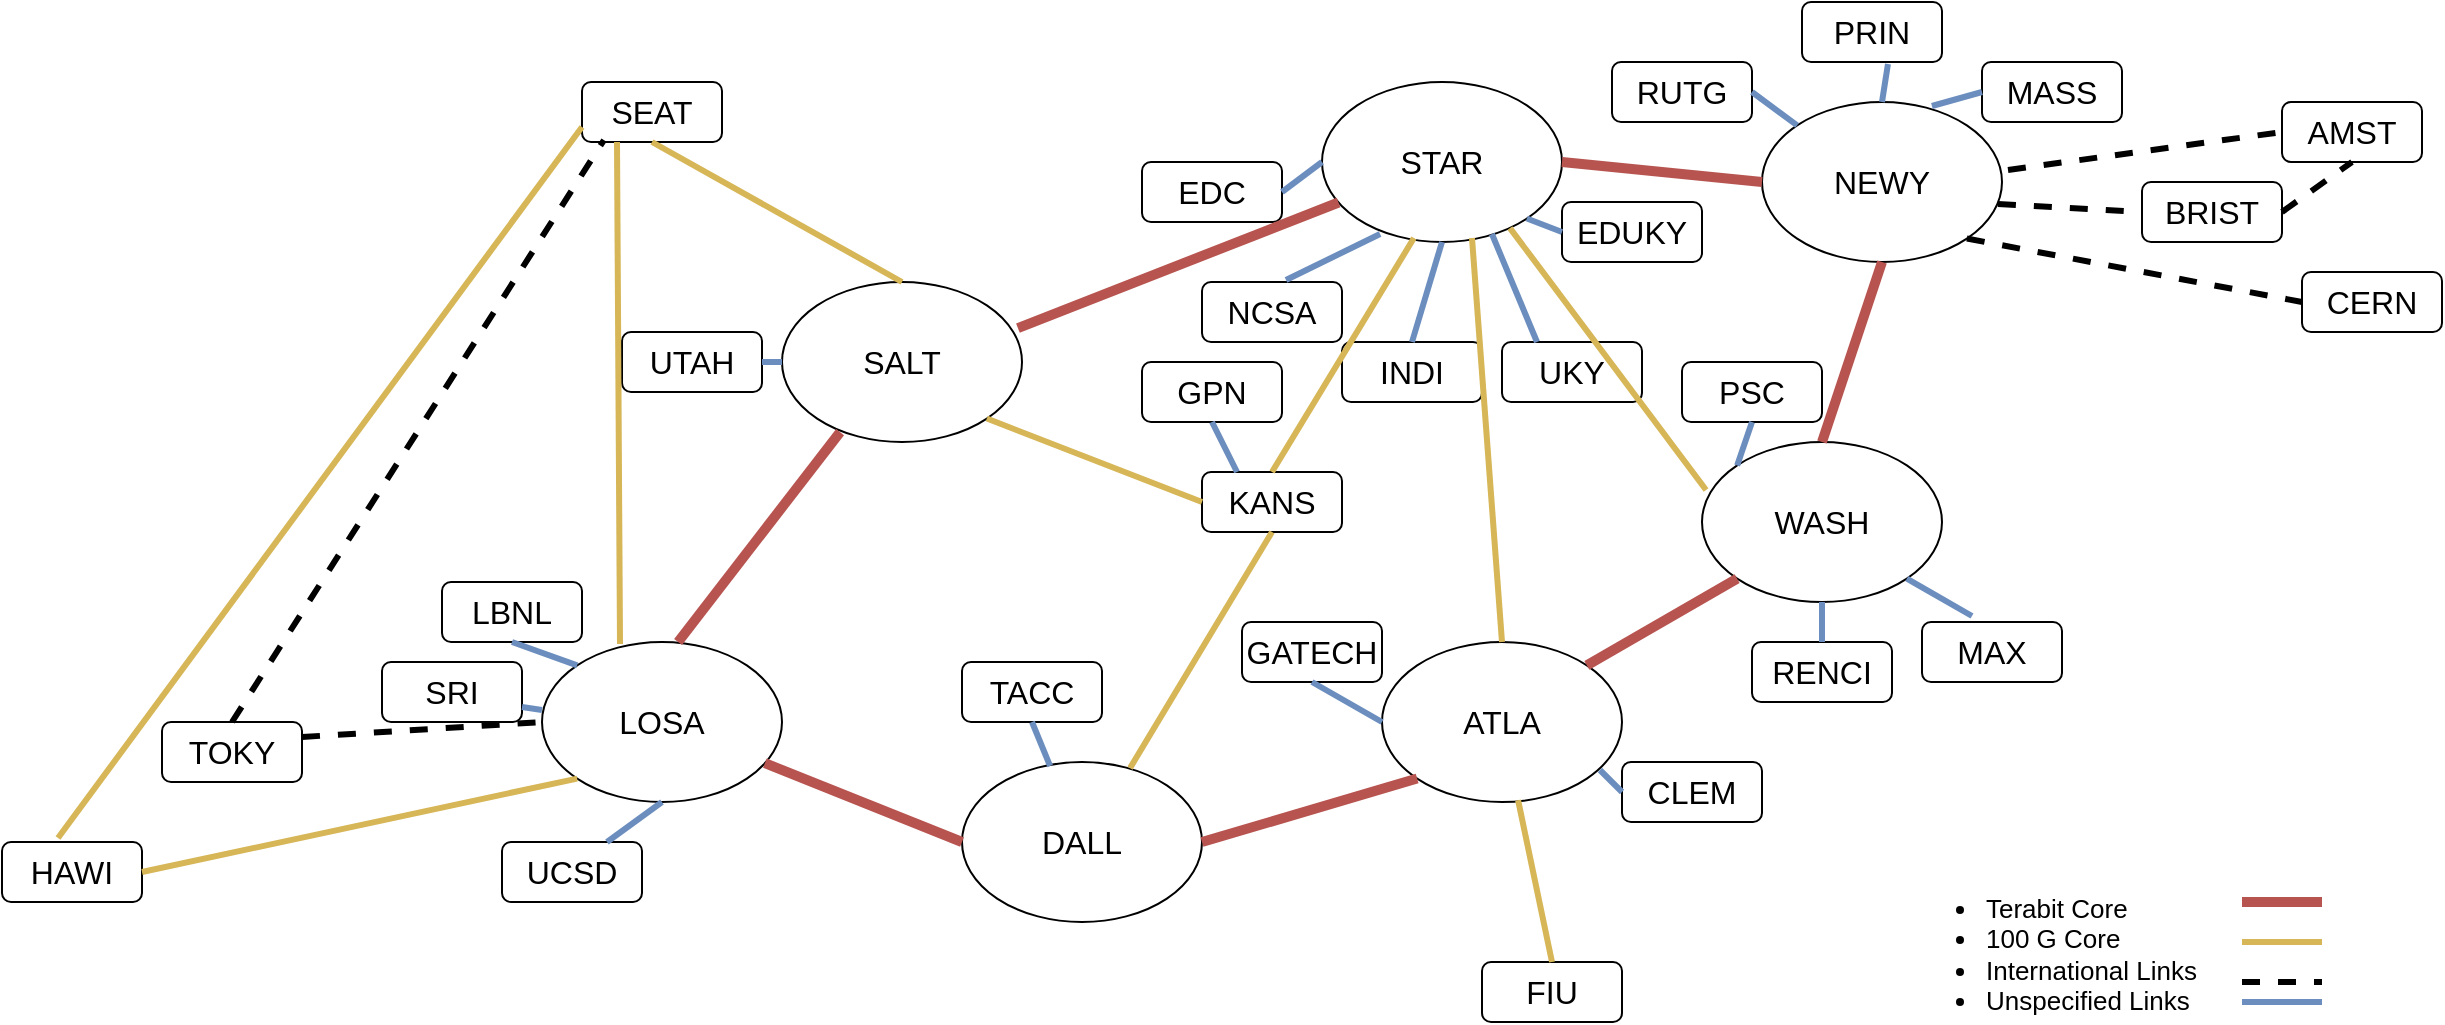 <mxfile version="22.0.6" type="device">
  <diagram name="Page-1" id="42789a77-a242-8287-6e28-9cd8cfd52e62">
    <mxGraphModel dx="2074" dy="1110" grid="1" gridSize="10" guides="1" tooltips="1" connect="1" arrows="1" fold="1" page="1" pageScale="1" pageWidth="1100" pageHeight="850" background="none" math="0" shadow="0">
      <root>
        <mxCell id="0" />
        <mxCell id="1" parent="0" />
        <mxCell id="oA0V6Ype_RuarI1uSLix-1" value="&lt;font style=&quot;font-size: 16px;&quot;&gt;SALT&lt;/font&gt;" style="ellipse;whiteSpace=wrap;html=1;" parent="1" vertex="1">
          <mxGeometry x="430" y="190" width="120" height="80" as="geometry" />
        </mxCell>
        <mxCell id="oA0V6Ype_RuarI1uSLix-2" value="&lt;font style=&quot;font-size: 16px;&quot;&gt;LOSA&lt;/font&gt;" style="ellipse;whiteSpace=wrap;html=1;" parent="1" vertex="1">
          <mxGeometry x="310" y="370" width="120" height="80" as="geometry" />
        </mxCell>
        <mxCell id="oA0V6Ype_RuarI1uSLix-3" value="&lt;font style=&quot;font-size: 16px;&quot;&gt;DALL&lt;/font&gt;" style="ellipse;whiteSpace=wrap;html=1;" parent="1" vertex="1">
          <mxGeometry x="520" y="430" width="120" height="80" as="geometry" />
        </mxCell>
        <mxCell id="oA0V6Ype_RuarI1uSLix-4" value="&lt;font style=&quot;font-size: 16px;&quot;&gt;ATLA&lt;/font&gt;" style="ellipse;whiteSpace=wrap;html=1;" parent="1" vertex="1">
          <mxGeometry x="730" y="370" width="120" height="80" as="geometry" />
        </mxCell>
        <mxCell id="oA0V6Ype_RuarI1uSLix-5" value="&lt;font style=&quot;font-size: 16px;&quot;&gt;STAR&lt;/font&gt;" style="ellipse;whiteSpace=wrap;html=1;" parent="1" vertex="1">
          <mxGeometry x="700" y="90" width="120" height="80" as="geometry" />
        </mxCell>
        <mxCell id="oA0V6Ype_RuarI1uSLix-6" value="&lt;font style=&quot;font-size: 16px;&quot;&gt;WASH&lt;/font&gt;" style="ellipse;whiteSpace=wrap;html=1;" parent="1" vertex="1">
          <mxGeometry x="890" y="270" width="120" height="80" as="geometry" />
        </mxCell>
        <mxCell id="oA0V6Ype_RuarI1uSLix-7" value="&lt;font style=&quot;font-size: 16px;&quot;&gt;NEWY&lt;/font&gt;" style="ellipse;whiteSpace=wrap;html=1;" parent="1" vertex="1">
          <mxGeometry x="920" y="100" width="120" height="80" as="geometry" />
        </mxCell>
        <mxCell id="oA0V6Ype_RuarI1uSLix-8" value="SRI" style="rounded=1;whiteSpace=wrap;html=1;fontSize=16;" parent="1" vertex="1">
          <mxGeometry x="230" y="380" width="70" height="30" as="geometry" />
        </mxCell>
        <mxCell id="oA0V6Ype_RuarI1uSLix-9" value="LBNL" style="rounded=1;whiteSpace=wrap;html=1;fontSize=16;" parent="1" vertex="1">
          <mxGeometry x="260" y="340" width="70" height="30" as="geometry" />
        </mxCell>
        <mxCell id="oA0V6Ype_RuarI1uSLix-10" value="FIU" style="rounded=1;whiteSpace=wrap;html=1;fontSize=16;" parent="1" vertex="1">
          <mxGeometry x="780" y="530" width="70" height="30" as="geometry" />
        </mxCell>
        <mxCell id="oA0V6Ype_RuarI1uSLix-11" value="GATECH" style="rounded=1;whiteSpace=wrap;html=1;fontSize=16;" parent="1" vertex="1">
          <mxGeometry x="660" y="360" width="70" height="30" as="geometry" />
        </mxCell>
        <mxCell id="oA0V6Ype_RuarI1uSLix-12" value="KANS" style="rounded=1;whiteSpace=wrap;html=1;fontSize=16;" parent="1" vertex="1">
          <mxGeometry x="640" y="285" width="70" height="30" as="geometry" />
        </mxCell>
        <mxCell id="oA0V6Ype_RuarI1uSLix-13" value="TACC" style="rounded=1;whiteSpace=wrap;html=1;fontSize=16;" parent="1" vertex="1">
          <mxGeometry x="520" y="380" width="70" height="30" as="geometry" />
        </mxCell>
        <mxCell id="oA0V6Ype_RuarI1uSLix-14" value="UCSD" style="rounded=1;whiteSpace=wrap;html=1;fontSize=16;" parent="1" vertex="1">
          <mxGeometry x="290" y="470" width="70" height="30" as="geometry" />
        </mxCell>
        <mxCell id="oA0V6Ype_RuarI1uSLix-15" value="UTAH" style="rounded=1;whiteSpace=wrap;html=1;fontSize=16;" parent="1" vertex="1">
          <mxGeometry x="350" y="215" width="70" height="30" as="geometry" />
        </mxCell>
        <mxCell id="oA0V6Ype_RuarI1uSLix-16" value="SEAT" style="rounded=1;whiteSpace=wrap;html=1;fontSize=16;" parent="1" vertex="1">
          <mxGeometry x="330" y="90" width="70" height="30" as="geometry" />
        </mxCell>
        <mxCell id="oA0V6Ype_RuarI1uSLix-17" value="PRIN" style="rounded=1;whiteSpace=wrap;html=1;fontSize=16;" parent="1" vertex="1">
          <mxGeometry x="940" y="50" width="70" height="30" as="geometry" />
        </mxCell>
        <mxCell id="oA0V6Ype_RuarI1uSLix-18" value="GPN" style="rounded=1;whiteSpace=wrap;html=1;fontSize=16;" parent="1" vertex="1">
          <mxGeometry x="610" y="230" width="70" height="30" as="geometry" />
        </mxCell>
        <mxCell id="oA0V6Ype_RuarI1uSLix-19" value="RENCI" style="rounded=1;whiteSpace=wrap;html=1;fontSize=16;" parent="1" vertex="1">
          <mxGeometry x="915" y="370" width="70" height="30" as="geometry" />
        </mxCell>
        <mxCell id="oA0V6Ype_RuarI1uSLix-20" value="MAX" style="rounded=1;whiteSpace=wrap;html=1;fontSize=16;" parent="1" vertex="1">
          <mxGeometry x="1000" y="360" width="70" height="30" as="geometry" />
        </mxCell>
        <mxCell id="oA0V6Ype_RuarI1uSLix-21" value="CLEM" style="rounded=1;whiteSpace=wrap;html=1;fontSize=16;" parent="1" vertex="1">
          <mxGeometry x="850" y="430" width="70" height="30" as="geometry" />
        </mxCell>
        <mxCell id="oA0V6Ype_RuarI1uSLix-22" value="RUTG" style="rounded=1;whiteSpace=wrap;html=1;fontSize=16;" parent="1" vertex="1">
          <mxGeometry x="845" y="80" width="70" height="30" as="geometry" />
        </mxCell>
        <mxCell id="oA0V6Ype_RuarI1uSLix-23" value="PSC" style="rounded=1;whiteSpace=wrap;html=1;fontSize=16;" parent="1" vertex="1">
          <mxGeometry x="880" y="230" width="70" height="30" as="geometry" />
        </mxCell>
        <mxCell id="oA0V6Ype_RuarI1uSLix-24" value="EDUKY" style="rounded=1;whiteSpace=wrap;html=1;fontSize=16;" parent="1" vertex="1">
          <mxGeometry x="820" y="150" width="70" height="30" as="geometry" />
        </mxCell>
        <mxCell id="oA0V6Ype_RuarI1uSLix-25" value="UKY" style="rounded=1;whiteSpace=wrap;html=1;fontSize=16;" parent="1" vertex="1">
          <mxGeometry x="790" y="220" width="70" height="30" as="geometry" />
        </mxCell>
        <mxCell id="oA0V6Ype_RuarI1uSLix-26" value="INDI" style="rounded=1;whiteSpace=wrap;html=1;fontSize=16;" parent="1" vertex="1">
          <mxGeometry x="710" y="220" width="70" height="30" as="geometry" />
        </mxCell>
        <mxCell id="oA0V6Ype_RuarI1uSLix-27" value="NCSA" style="rounded=1;whiteSpace=wrap;html=1;fontSize=16;" parent="1" vertex="1">
          <mxGeometry x="640" y="190" width="70" height="30" as="geometry" />
        </mxCell>
        <mxCell id="oA0V6Ype_RuarI1uSLix-28" value="EDC" style="rounded=1;whiteSpace=wrap;html=1;fontSize=16;" parent="1" vertex="1">
          <mxGeometry x="610" y="130" width="70" height="30" as="geometry" />
        </mxCell>
        <mxCell id="oA0V6Ype_RuarI1uSLix-32" value="MASS" style="rounded=1;whiteSpace=wrap;html=1;fontSize=16;" parent="1" vertex="1">
          <mxGeometry x="1030" y="80" width="70" height="30" as="geometry" />
        </mxCell>
        <mxCell id="oA0V6Ype_RuarI1uSLix-34" value="" style="endArrow=none;html=1;rounded=0;fontSize=16;strokeWidth=5;fillColor=#f8cecc;strokeColor=#b85450;entryX=0.242;entryY=0.938;entryDx=0;entryDy=0;entryPerimeter=0;exitX=0.567;exitY=0;exitDx=0;exitDy=0;exitPerimeter=0;" parent="1" source="oA0V6Ype_RuarI1uSLix-2" target="oA0V6Ype_RuarI1uSLix-1" edge="1">
          <mxGeometry width="50" height="50" relative="1" as="geometry">
            <mxPoint x="400" y="360" as="sourcePoint" />
            <mxPoint x="450" y="310" as="targetPoint" />
          </mxGeometry>
        </mxCell>
        <mxCell id="oA0V6Ype_RuarI1uSLix-35" value="" style="endArrow=none;html=1;rounded=0;fontSize=16;strokeWidth=5;fillColor=#f8cecc;strokeColor=#b85450;entryX=0;entryY=1;entryDx=0;entryDy=0;exitX=1;exitY=0;exitDx=0;exitDy=0;" parent="1" source="oA0V6Ype_RuarI1uSLix-4" target="oA0V6Ype_RuarI1uSLix-6" edge="1">
          <mxGeometry width="50" height="50" relative="1" as="geometry">
            <mxPoint x="388.04" y="380" as="sourcePoint" />
            <mxPoint x="469.04" y="275.04" as="targetPoint" />
          </mxGeometry>
        </mxCell>
        <mxCell id="oA0V6Ype_RuarI1uSLix-36" value="" style="endArrow=none;html=1;rounded=0;fontSize=16;strokeWidth=5;fillColor=#f8cecc;strokeColor=#b85450;entryX=0;entryY=1;entryDx=0;entryDy=0;exitX=1;exitY=0.5;exitDx=0;exitDy=0;" parent="1" source="oA0V6Ype_RuarI1uSLix-3" target="oA0V6Ype_RuarI1uSLix-4" edge="1">
          <mxGeometry width="50" height="50" relative="1" as="geometry">
            <mxPoint x="398.04" y="390" as="sourcePoint" />
            <mxPoint x="479.04" y="285.04" as="targetPoint" />
          </mxGeometry>
        </mxCell>
        <mxCell id="oA0V6Ype_RuarI1uSLix-37" value="" style="endArrow=none;html=1;rounded=0;fontSize=16;strokeWidth=5;fillColor=#f8cecc;strokeColor=#b85450;exitX=0.983;exitY=0.288;exitDx=0;exitDy=0;exitPerimeter=0;" parent="1" source="oA0V6Ype_RuarI1uSLix-1" target="oA0V6Ype_RuarI1uSLix-5" edge="1">
          <mxGeometry width="50" height="50" relative="1" as="geometry">
            <mxPoint x="408.04" y="400" as="sourcePoint" />
            <mxPoint x="489.04" y="295.04" as="targetPoint" />
          </mxGeometry>
        </mxCell>
        <mxCell id="oA0V6Ype_RuarI1uSLix-38" value="" style="endArrow=none;html=1;rounded=0;fontSize=16;strokeWidth=5;fillColor=#f8cecc;strokeColor=#b85450;entryX=0;entryY=0.5;entryDx=0;entryDy=0;" parent="1" source="oA0V6Ype_RuarI1uSLix-2" target="oA0V6Ype_RuarI1uSLix-3" edge="1">
          <mxGeometry width="50" height="50" relative="1" as="geometry">
            <mxPoint x="410.0" y="540" as="sourcePoint" />
            <mxPoint x="491.0" y="435.04" as="targetPoint" />
          </mxGeometry>
        </mxCell>
        <mxCell id="oA0V6Ype_RuarI1uSLix-39" value="" style="endArrow=none;html=1;rounded=0;fontSize=16;strokeWidth=5;fillColor=#f8cecc;strokeColor=#b85450;entryX=1;entryY=0.5;entryDx=0;entryDy=0;exitX=0;exitY=0.5;exitDx=0;exitDy=0;" parent="1" source="oA0V6Ype_RuarI1uSLix-7" target="oA0V6Ype_RuarI1uSLix-5" edge="1">
          <mxGeometry width="50" height="50" relative="1" as="geometry">
            <mxPoint x="842.426" y="391.716" as="sourcePoint" />
            <mxPoint x="917.574" y="348.284" as="targetPoint" />
          </mxGeometry>
        </mxCell>
        <mxCell id="oA0V6Ype_RuarI1uSLix-40" value="" style="endArrow=none;html=1;rounded=0;fontSize=16;strokeWidth=5;fillColor=#f8cecc;strokeColor=#b85450;entryX=0.5;entryY=1;entryDx=0;entryDy=0;exitX=0.5;exitY=0;exitDx=0;exitDy=0;" parent="1" source="oA0V6Ype_RuarI1uSLix-6" target="oA0V6Ype_RuarI1uSLix-7" edge="1">
          <mxGeometry width="50" height="50" relative="1" as="geometry">
            <mxPoint x="852.426" y="401.716" as="sourcePoint" />
            <mxPoint x="927.574" y="358.284" as="targetPoint" />
          </mxGeometry>
        </mxCell>
        <mxCell id="oA0V6Ype_RuarI1uSLix-41" value="" style="endArrow=none;html=1;rounded=0;strokeWidth=3;fontSize=16;fillColor=#dae8fc;strokeColor=#6c8ebf;entryX=0.367;entryY=0.025;entryDx=0;entryDy=0;entryPerimeter=0;exitX=0.5;exitY=1;exitDx=0;exitDy=0;" parent="1" source="oA0V6Ype_RuarI1uSLix-13" target="oA0V6Ype_RuarI1uSLix-3" edge="1">
          <mxGeometry width="50" height="50" relative="1" as="geometry">
            <mxPoint x="520" y="390" as="sourcePoint" />
            <mxPoint x="570" y="340" as="targetPoint" />
          </mxGeometry>
        </mxCell>
        <mxCell id="oA0V6Ype_RuarI1uSLix-42" value="" style="endArrow=none;html=1;rounded=0;strokeWidth=3;fontSize=16;fillColor=#fff2cc;strokeColor=#d6b656;entryX=0.5;entryY=0;entryDx=0;entryDy=0;exitX=0.567;exitY=0.988;exitDx=0;exitDy=0;exitPerimeter=0;" parent="1" source="oA0V6Ype_RuarI1uSLix-4" target="oA0V6Ype_RuarI1uSLix-10" edge="1">
          <mxGeometry width="50" height="50" relative="1" as="geometry">
            <mxPoint x="565" y="420" as="sourcePoint" />
            <mxPoint x="574.04" y="442" as="targetPoint" />
          </mxGeometry>
        </mxCell>
        <mxCell id="oA0V6Ype_RuarI1uSLix-43" value="" style="endArrow=none;html=1;rounded=0;strokeWidth=3;fontSize=16;fillColor=#dae8fc;strokeColor=#6c8ebf;entryX=0;entryY=0.5;entryDx=0;entryDy=0;exitX=0.5;exitY=1;exitDx=0;exitDy=0;" parent="1" source="oA0V6Ype_RuarI1uSLix-11" target="oA0V6Ype_RuarI1uSLix-4" edge="1">
          <mxGeometry width="50" height="50" relative="1" as="geometry">
            <mxPoint x="565" y="420" as="sourcePoint" />
            <mxPoint x="574.04" y="442" as="targetPoint" />
          </mxGeometry>
        </mxCell>
        <mxCell id="oA0V6Ype_RuarI1uSLix-44" value="" style="endArrow=none;html=1;rounded=0;strokeWidth=3;fontSize=16;fillColor=#dae8fc;strokeColor=#6c8ebf;entryX=0;entryY=0.5;entryDx=0;entryDy=0;exitX=1;exitY=0.5;exitDx=0;exitDy=0;" parent="1" source="oA0V6Ype_RuarI1uSLix-15" target="oA0V6Ype_RuarI1uSLix-1" edge="1">
          <mxGeometry width="50" height="50" relative="1" as="geometry">
            <mxPoint x="575" y="430" as="sourcePoint" />
            <mxPoint x="584.04" y="452" as="targetPoint" />
          </mxGeometry>
        </mxCell>
        <mxCell id="oA0V6Ype_RuarI1uSLix-45" value="" style="endArrow=none;html=1;rounded=0;strokeWidth=3;fontSize=16;fillColor=#dae8fc;strokeColor=#6c8ebf;entryX=0;entryY=0;entryDx=0;entryDy=0;exitX=0.5;exitY=1;exitDx=0;exitDy=0;" parent="1" source="oA0V6Ype_RuarI1uSLix-9" target="oA0V6Ype_RuarI1uSLix-2" edge="1">
          <mxGeometry width="50" height="50" relative="1" as="geometry">
            <mxPoint x="585" y="440" as="sourcePoint" />
            <mxPoint x="594.04" y="462" as="targetPoint" />
          </mxGeometry>
        </mxCell>
        <mxCell id="oA0V6Ype_RuarI1uSLix-46" value="" style="endArrow=none;html=1;rounded=0;strokeWidth=3;fontSize=16;fillColor=#dae8fc;strokeColor=#6c8ebf;entryX=1;entryY=0.75;entryDx=0;entryDy=0;exitX=0;exitY=0.425;exitDx=0;exitDy=0;exitPerimeter=0;" parent="1" source="oA0V6Ype_RuarI1uSLix-2" target="oA0V6Ype_RuarI1uSLix-8" edge="1">
          <mxGeometry width="50" height="50" relative="1" as="geometry">
            <mxPoint x="595" y="450" as="sourcePoint" />
            <mxPoint x="604.04" y="472" as="targetPoint" />
          </mxGeometry>
        </mxCell>
        <mxCell id="oA0V6Ype_RuarI1uSLix-47" value="" style="endArrow=none;html=1;rounded=0;strokeWidth=3;fontSize=16;fillColor=#dae8fc;strokeColor=#6c8ebf;entryX=0.5;entryY=1;entryDx=0;entryDy=0;exitX=0.75;exitY=0;exitDx=0;exitDy=0;" parent="1" source="oA0V6Ype_RuarI1uSLix-14" target="oA0V6Ype_RuarI1uSLix-2" edge="1">
          <mxGeometry width="50" height="50" relative="1" as="geometry">
            <mxPoint x="605" y="460" as="sourcePoint" />
            <mxPoint x="614.04" y="482" as="targetPoint" />
          </mxGeometry>
        </mxCell>
        <mxCell id="oA0V6Ype_RuarI1uSLix-48" value="" style="endArrow=none;html=1;rounded=0;strokeWidth=3;fontSize=16;fillColor=#dae8fc;strokeColor=#6c8ebf;entryX=0;entryY=0.5;entryDx=0;entryDy=0;exitX=0.908;exitY=0.8;exitDx=0;exitDy=0;exitPerimeter=0;" parent="1" source="oA0V6Ype_RuarI1uSLix-4" target="oA0V6Ype_RuarI1uSLix-21" edge="1">
          <mxGeometry width="50" height="50" relative="1" as="geometry">
            <mxPoint x="615" y="470" as="sourcePoint" />
            <mxPoint x="624.04" y="492" as="targetPoint" />
          </mxGeometry>
        </mxCell>
        <mxCell id="oA0V6Ype_RuarI1uSLix-49" value="" style="endArrow=none;html=1;rounded=0;strokeWidth=3;fontSize=16;fillColor=#fff2cc;strokeColor=#d6b656;entryX=0.5;entryY=0;entryDx=0;entryDy=0;exitX=0.5;exitY=1;exitDx=0;exitDy=0;" parent="1" source="oA0V6Ype_RuarI1uSLix-16" target="oA0V6Ype_RuarI1uSLix-1" edge="1">
          <mxGeometry width="50" height="50" relative="1" as="geometry">
            <mxPoint x="430" y="240" as="sourcePoint" />
            <mxPoint x="440" y="240" as="targetPoint" />
          </mxGeometry>
        </mxCell>
        <mxCell id="oA0V6Ype_RuarI1uSLix-50" value="" style="endArrow=none;html=1;rounded=0;strokeWidth=3;fontSize=16;fillColor=#dae8fc;strokeColor=#6c8ebf;entryX=0.6;entryY=-0.033;entryDx=0;entryDy=0;entryPerimeter=0;exitX=0.242;exitY=0.95;exitDx=0;exitDy=0;exitPerimeter=0;" parent="1" source="oA0V6Ype_RuarI1uSLix-5" target="oA0V6Ype_RuarI1uSLix-27" edge="1">
          <mxGeometry width="50" height="50" relative="1" as="geometry">
            <mxPoint x="565" y="420" as="sourcePoint" />
            <mxPoint x="574.04" y="442" as="targetPoint" />
          </mxGeometry>
        </mxCell>
        <mxCell id="oA0V6Ype_RuarI1uSLix-51" value="" style="endArrow=none;html=1;rounded=0;strokeWidth=3;fontSize=16;fillColor=#dae8fc;strokeColor=#6c8ebf;entryX=0;entryY=0.5;entryDx=0;entryDy=0;exitX=1;exitY=1;exitDx=0;exitDy=0;" parent="1" source="oA0V6Ype_RuarI1uSLix-5" target="oA0V6Ype_RuarI1uSLix-24" edge="1">
          <mxGeometry width="50" height="50" relative="1" as="geometry">
            <mxPoint x="739.04" y="176" as="sourcePoint" />
            <mxPoint x="712" y="199.01" as="targetPoint" />
          </mxGeometry>
        </mxCell>
        <mxCell id="oA0V6Ype_RuarI1uSLix-52" value="" style="endArrow=none;html=1;rounded=0;strokeWidth=3;fontSize=16;fillColor=#dae8fc;strokeColor=#6c8ebf;entryX=0.25;entryY=0;entryDx=0;entryDy=0;exitX=0.708;exitY=0.95;exitDx=0;exitDy=0;exitPerimeter=0;" parent="1" source="oA0V6Ype_RuarI1uSLix-5" target="oA0V6Ype_RuarI1uSLix-25" edge="1">
          <mxGeometry width="50" height="50" relative="1" as="geometry">
            <mxPoint x="749.04" y="186" as="sourcePoint" />
            <mxPoint x="722" y="209.01" as="targetPoint" />
          </mxGeometry>
        </mxCell>
        <mxCell id="oA0V6Ype_RuarI1uSLix-53" value="" style="endArrow=none;html=1;rounded=0;strokeWidth=3;fontSize=16;fillColor=#dae8fc;strokeColor=#6c8ebf;exitX=0.5;exitY=1;exitDx=0;exitDy=0;entryX=0.5;entryY=0;entryDx=0;entryDy=0;" parent="1" source="oA0V6Ype_RuarI1uSLix-5" target="oA0V6Ype_RuarI1uSLix-26" edge="1">
          <mxGeometry width="50" height="50" relative="1" as="geometry">
            <mxPoint x="759.04" y="196" as="sourcePoint" />
            <mxPoint x="760" y="219" as="targetPoint" />
          </mxGeometry>
        </mxCell>
        <mxCell id="oA0V6Ype_RuarI1uSLix-54" value="" style="endArrow=none;html=1;rounded=0;strokeWidth=3;fontSize=16;fillColor=#dae8fc;strokeColor=#6c8ebf;entryX=1;entryY=0.5;entryDx=0;entryDy=0;exitX=0;exitY=0.5;exitDx=0;exitDy=0;" parent="1" source="oA0V6Ype_RuarI1uSLix-5" target="oA0V6Ype_RuarI1uSLix-28" edge="1">
          <mxGeometry width="50" height="50" relative="1" as="geometry">
            <mxPoint x="739.04" y="176" as="sourcePoint" />
            <mxPoint x="712" y="199.01" as="targetPoint" />
          </mxGeometry>
        </mxCell>
        <mxCell id="oA0V6Ype_RuarI1uSLix-55" value="" style="endArrow=none;html=1;rounded=0;strokeWidth=3;fontSize=16;fillColor=#dae8fc;strokeColor=#6c8ebf;exitX=0.614;exitY=1.033;exitDx=0;exitDy=0;exitPerimeter=0;entryX=0.5;entryY=0;entryDx=0;entryDy=0;" parent="1" source="oA0V6Ype_RuarI1uSLix-17" target="oA0V6Ype_RuarI1uSLix-7" edge="1">
          <mxGeometry width="50" height="50" relative="1" as="geometry">
            <mxPoint x="770" y="180" as="sourcePoint" />
            <mxPoint x="770" y="229" as="targetPoint" />
          </mxGeometry>
        </mxCell>
        <mxCell id="oA0V6Ype_RuarI1uSLix-56" value="" style="endArrow=none;html=1;rounded=0;strokeWidth=3;fontSize=16;fillColor=#dae8fc;strokeColor=#6c8ebf;exitX=0;exitY=0.5;exitDx=0;exitDy=0;entryX=0.708;entryY=0.025;entryDx=0;entryDy=0;entryPerimeter=0;" parent="1" source="oA0V6Ype_RuarI1uSLix-32" target="oA0V6Ype_RuarI1uSLix-7" edge="1">
          <mxGeometry width="50" height="50" relative="1" as="geometry">
            <mxPoint x="992.98" y="90.99" as="sourcePoint" />
            <mxPoint x="990" y="110" as="targetPoint" />
          </mxGeometry>
        </mxCell>
        <mxCell id="oA0V6Ype_RuarI1uSLix-57" value="" style="endArrow=none;html=1;rounded=0;strokeWidth=3;fontSize=16;fillColor=#dae8fc;strokeColor=#6c8ebf;exitX=1;exitY=0.5;exitDx=0;exitDy=0;entryX=0;entryY=0;entryDx=0;entryDy=0;" parent="1" source="oA0V6Ype_RuarI1uSLix-22" target="oA0V6Ype_RuarI1uSLix-7" edge="1">
          <mxGeometry width="50" height="50" relative="1" as="geometry">
            <mxPoint x="1002.98" y="100.99" as="sourcePoint" />
            <mxPoint x="1000" y="120" as="targetPoint" />
          </mxGeometry>
        </mxCell>
        <mxCell id="oA0V6Ype_RuarI1uSLix-58" value="" style="endArrow=none;html=1;rounded=0;strokeWidth=3;fontSize=16;fillColor=#dae8fc;strokeColor=#6c8ebf;exitX=0.5;exitY=1;exitDx=0;exitDy=0;entryX=0;entryY=0;entryDx=0;entryDy=0;" parent="1" source="oA0V6Ype_RuarI1uSLix-23" target="oA0V6Ype_RuarI1uSLix-6" edge="1">
          <mxGeometry width="50" height="50" relative="1" as="geometry">
            <mxPoint x="925" y="105" as="sourcePoint" />
            <mxPoint x="947.574" y="121.716" as="targetPoint" />
          </mxGeometry>
        </mxCell>
        <mxCell id="oA0V6Ype_RuarI1uSLix-59" value="" style="endArrow=none;html=1;rounded=0;strokeWidth=3;fontSize=16;fillColor=#dae8fc;strokeColor=#6c8ebf;entryX=0.5;entryY=0;entryDx=0;entryDy=0;" parent="1" target="oA0V6Ype_RuarI1uSLix-19" edge="1">
          <mxGeometry width="50" height="50" relative="1" as="geometry">
            <mxPoint x="950" y="350" as="sourcePoint" />
            <mxPoint x="957.574" y="131.716" as="targetPoint" />
          </mxGeometry>
        </mxCell>
        <mxCell id="oA0V6Ype_RuarI1uSLix-60" value="" style="endArrow=none;html=1;rounded=0;strokeWidth=3;fontSize=16;fillColor=#dae8fc;strokeColor=#6c8ebf;exitX=1;exitY=1;exitDx=0;exitDy=0;entryX=0.357;entryY=-0.1;entryDx=0;entryDy=0;entryPerimeter=0;" parent="1" source="oA0V6Ype_RuarI1uSLix-6" target="oA0V6Ype_RuarI1uSLix-20" edge="1">
          <mxGeometry width="50" height="50" relative="1" as="geometry">
            <mxPoint x="945" y="125" as="sourcePoint" />
            <mxPoint x="967.574" y="141.716" as="targetPoint" />
          </mxGeometry>
        </mxCell>
        <mxCell id="oA0V6Ype_RuarI1uSLix-61" value="" style="endArrow=none;html=1;rounded=0;strokeWidth=3;fontSize=16;fillColor=#fff2cc;strokeColor=#d6b656;entryX=0.5;entryY=1;entryDx=0;entryDy=0;exitX=0.7;exitY=0.038;exitDx=0;exitDy=0;exitPerimeter=0;" parent="1" source="oA0V6Ype_RuarI1uSLix-3" target="oA0V6Ype_RuarI1uSLix-12" edge="1">
          <mxGeometry width="50" height="50" relative="1" as="geometry">
            <mxPoint x="705" y="400" as="sourcePoint" />
            <mxPoint x="740" y="420" as="targetPoint" />
          </mxGeometry>
        </mxCell>
        <mxCell id="oA0V6Ype_RuarI1uSLix-62" value="" style="endArrow=none;html=1;rounded=0;strokeWidth=3;fontSize=16;fillColor=#fff2cc;strokeColor=#d6b656;entryX=0;entryY=0.5;entryDx=0;entryDy=0;exitX=1;exitY=1;exitDx=0;exitDy=0;" parent="1" source="oA0V6Ype_RuarI1uSLix-1" target="oA0V6Ype_RuarI1uSLix-12" edge="1">
          <mxGeometry width="50" height="50" relative="1" as="geometry">
            <mxPoint x="614" y="443.04" as="sourcePoint" />
            <mxPoint x="685" y="325" as="targetPoint" />
          </mxGeometry>
        </mxCell>
        <mxCell id="oA0V6Ype_RuarI1uSLix-63" value="" style="endArrow=none;html=1;rounded=0;strokeWidth=3;fontSize=16;fillColor=#fff2cc;strokeColor=#d6b656;exitX=0.383;exitY=0.975;exitDx=0;exitDy=0;entryX=0.5;entryY=0;entryDx=0;entryDy=0;exitPerimeter=0;" parent="1" source="oA0V6Ype_RuarI1uSLix-5" target="oA0V6Ype_RuarI1uSLix-12" edge="1">
          <mxGeometry width="50" height="50" relative="1" as="geometry">
            <mxPoint x="770" y="180" as="sourcePoint" />
            <mxPoint x="770" y="229" as="targetPoint" />
          </mxGeometry>
        </mxCell>
        <mxCell id="oA0V6Ype_RuarI1uSLix-64" value="" style="endArrow=none;html=1;rounded=0;strokeWidth=3;fontSize=16;fillColor=#dae8fc;strokeColor=#6c8ebf;entryX=0.25;entryY=0;entryDx=0;entryDy=0;exitX=0.5;exitY=1;exitDx=0;exitDy=0;" parent="1" source="oA0V6Ype_RuarI1uSLix-18" target="oA0V6Ype_RuarI1uSLix-12" edge="1">
          <mxGeometry width="50" height="50" relative="1" as="geometry">
            <mxPoint x="710" y="140" as="sourcePoint" />
            <mxPoint x="690" y="155" as="targetPoint" />
          </mxGeometry>
        </mxCell>
        <mxCell id="oA0V6Ype_RuarI1uSLix-65" value="" style="endArrow=none;html=1;rounded=0;strokeWidth=3;fontSize=16;fillColor=#fff2cc;strokeColor=#d6b656;entryX=0.325;entryY=0.013;entryDx=0;entryDy=0;exitX=0.25;exitY=1;exitDx=0;exitDy=0;entryPerimeter=0;" parent="1" source="oA0V6Ype_RuarI1uSLix-16" target="oA0V6Ype_RuarI1uSLix-2" edge="1">
          <mxGeometry width="50" height="50" relative="1" as="geometry">
            <mxPoint x="375" y="130" as="sourcePoint" />
            <mxPoint x="500" y="200" as="targetPoint" />
          </mxGeometry>
        </mxCell>
        <mxCell id="oA0V6Ype_RuarI1uSLix-66" value="" style="endArrow=none;html=1;rounded=0;strokeWidth=3;fontSize=16;fillColor=#fff2cc;strokeColor=#d6b656;entryX=0.5;entryY=0;entryDx=0;entryDy=0;exitX=0.625;exitY=0.975;exitDx=0;exitDy=0;exitPerimeter=0;" parent="1" source="oA0V6Ype_RuarI1uSLix-5" target="oA0V6Ype_RuarI1uSLix-4" edge="1">
          <mxGeometry width="50" height="50" relative="1" as="geometry">
            <mxPoint x="794.96" y="176" as="sourcePoint" />
            <mxPoint x="810" y="215" as="targetPoint" />
          </mxGeometry>
        </mxCell>
        <mxCell id="oA0V6Ype_RuarI1uSLix-67" value="" style="endArrow=none;html=1;rounded=0;strokeWidth=3;fontSize=16;fillColor=#fff2cc;strokeColor=#d6b656;entryX=0.017;entryY=0.3;entryDx=0;entryDy=0;exitX=0.783;exitY=0.913;exitDx=0;exitDy=0;exitPerimeter=0;entryPerimeter=0;" parent="1" source="oA0V6Ype_RuarI1uSLix-5" target="oA0V6Ype_RuarI1uSLix-6" edge="1">
          <mxGeometry width="50" height="50" relative="1" as="geometry">
            <mxPoint x="785" y="178" as="sourcePoint" />
            <mxPoint x="800" y="380" as="targetPoint" />
          </mxGeometry>
        </mxCell>
        <mxCell id="oA0V6Ype_RuarI1uSLix-68" value="TOKY" style="rounded=1;whiteSpace=wrap;html=1;fontSize=16;" parent="1" vertex="1">
          <mxGeometry x="120" y="410" width="70" height="30" as="geometry" />
        </mxCell>
        <mxCell id="oA0V6Ype_RuarI1uSLix-69" value="HAWI" style="rounded=1;whiteSpace=wrap;html=1;fontSize=16;" parent="1" vertex="1">
          <mxGeometry x="40" y="470" width="70" height="30" as="geometry" />
        </mxCell>
        <mxCell id="oA0V6Ype_RuarI1uSLix-70" value="" style="endArrow=none;html=1;rounded=0;strokeWidth=3;fontSize=16;fillColor=#fff2cc;strokeColor=#d6b656;entryX=0.4;entryY=-0.067;entryDx=0;entryDy=0;exitX=0;exitY=0.75;exitDx=0;exitDy=0;entryPerimeter=0;" parent="1" source="oA0V6Ype_RuarI1uSLix-16" target="oA0V6Ype_RuarI1uSLix-69" edge="1">
          <mxGeometry width="50" height="50" relative="1" as="geometry">
            <mxPoint x="357.5" y="130" as="sourcePoint" />
            <mxPoint x="359" y="381.04" as="targetPoint" />
          </mxGeometry>
        </mxCell>
        <mxCell id="oA0V6Ype_RuarI1uSLix-71" value="" style="endArrow=none;html=1;rounded=0;strokeWidth=3;fontSize=16;fillColor=#fff2cc;strokeColor=#d6b656;entryX=0;entryY=1;entryDx=0;entryDy=0;exitX=1;exitY=0.5;exitDx=0;exitDy=0;" parent="1" source="oA0V6Ype_RuarI1uSLix-69" target="oA0V6Ype_RuarI1uSLix-2" edge="1">
          <mxGeometry width="50" height="50" relative="1" as="geometry">
            <mxPoint x="367.5" y="140" as="sourcePoint" />
            <mxPoint x="369" y="391.04" as="targetPoint" />
          </mxGeometry>
        </mxCell>
        <mxCell id="oA0V6Ype_RuarI1uSLix-73" value="" style="endArrow=none;dashed=1;html=1;rounded=0;strokeWidth=3;fontSize=16;exitX=0.5;exitY=0;exitDx=0;exitDy=0;entryX=0.157;entryY=0.967;entryDx=0;entryDy=0;entryPerimeter=0;" parent="1" source="oA0V6Ype_RuarI1uSLix-68" target="oA0V6Ype_RuarI1uSLix-16" edge="1">
          <mxGeometry width="50" height="50" relative="1" as="geometry">
            <mxPoint x="520" y="390" as="sourcePoint" />
            <mxPoint x="570" y="340" as="targetPoint" />
          </mxGeometry>
        </mxCell>
        <mxCell id="oA0V6Ype_RuarI1uSLix-74" value="" style="endArrow=none;dashed=1;html=1;rounded=0;strokeWidth=3;fontSize=16;exitX=1;exitY=0.25;exitDx=0;exitDy=0;entryX=0;entryY=0.5;entryDx=0;entryDy=0;" parent="1" source="oA0V6Ype_RuarI1uSLix-68" target="oA0V6Ype_RuarI1uSLix-2" edge="1">
          <mxGeometry width="50" height="50" relative="1" as="geometry">
            <mxPoint x="165" y="420" as="sourcePoint" />
            <mxPoint x="350.99" y="129.01" as="targetPoint" />
          </mxGeometry>
        </mxCell>
        <mxCell id="oA0V6Ype_RuarI1uSLix-75" value="BRIST" style="rounded=1;whiteSpace=wrap;html=1;fontSize=16;" parent="1" vertex="1">
          <mxGeometry x="1110" y="140" width="70" height="30" as="geometry" />
        </mxCell>
        <mxCell id="oA0V6Ype_RuarI1uSLix-76" value="AMST" style="rounded=1;whiteSpace=wrap;html=1;fontSize=16;" parent="1" vertex="1">
          <mxGeometry x="1180" y="100" width="70" height="30" as="geometry" />
        </mxCell>
        <mxCell id="oA0V6Ype_RuarI1uSLix-77" value="CERN" style="rounded=1;whiteSpace=wrap;html=1;fontSize=16;" parent="1" vertex="1">
          <mxGeometry x="1190" y="185" width="70" height="30" as="geometry" />
        </mxCell>
        <mxCell id="oA0V6Ype_RuarI1uSLix-80" value="" style="endArrow=none;dashed=1;html=1;rounded=0;strokeWidth=3;fontSize=16;exitX=1;exitY=1;exitDx=0;exitDy=0;entryX=0;entryY=0.5;entryDx=0;entryDy=0;" parent="1" source="oA0V6Ype_RuarI1uSLix-7" target="oA0V6Ype_RuarI1uSLix-77" edge="1">
          <mxGeometry width="50" height="50" relative="1" as="geometry">
            <mxPoint x="200" y="427.5" as="sourcePoint" />
            <mxPoint x="320" y="420" as="targetPoint" />
          </mxGeometry>
        </mxCell>
        <mxCell id="oA0V6Ype_RuarI1uSLix-81" value="" style="endArrow=none;dashed=1;html=1;rounded=0;strokeWidth=3;fontSize=16;exitX=1.025;exitY=0.425;exitDx=0;exitDy=0;entryX=0;entryY=0.5;entryDx=0;entryDy=0;exitPerimeter=0;" parent="1" source="oA0V6Ype_RuarI1uSLix-7" target="oA0V6Ype_RuarI1uSLix-76" edge="1">
          <mxGeometry width="50" height="50" relative="1" as="geometry">
            <mxPoint x="1049.04" y="169.04" as="sourcePoint" />
            <mxPoint x="1200" y="210" as="targetPoint" />
          </mxGeometry>
        </mxCell>
        <mxCell id="oA0V6Ype_RuarI1uSLix-82" value="" style="endArrow=none;dashed=1;html=1;rounded=0;strokeWidth=3;fontSize=16;exitX=0.983;exitY=0.638;exitDx=0;exitDy=0;entryX=0;entryY=0.5;entryDx=0;entryDy=0;exitPerimeter=0;" parent="1" source="oA0V6Ype_RuarI1uSLix-7" target="oA0V6Ype_RuarI1uSLix-75" edge="1">
          <mxGeometry width="50" height="50" relative="1" as="geometry">
            <mxPoint x="1053" y="144" as="sourcePoint" />
            <mxPoint x="1190" y="125" as="targetPoint" />
          </mxGeometry>
        </mxCell>
        <mxCell id="oA0V6Ype_RuarI1uSLix-83" value="" style="endArrow=none;dashed=1;html=1;rounded=0;strokeWidth=3;fontSize=16;exitX=1;exitY=0.5;exitDx=0;exitDy=0;entryX=0.5;entryY=1;entryDx=0;entryDy=0;" parent="1" source="oA0V6Ype_RuarI1uSLix-75" target="oA0V6Ype_RuarI1uSLix-76" edge="1">
          <mxGeometry width="50" height="50" relative="1" as="geometry">
            <mxPoint x="1047.96" y="161.04" as="sourcePoint" />
            <mxPoint x="1120" y="165" as="targetPoint" />
          </mxGeometry>
        </mxCell>
        <mxCell id="k3-JNzKla99REC4c8vxH-2" value="&lt;ul style=&quot;font-size: 13px;&quot;&gt;&lt;li&gt;Terabit Core&lt;/li&gt;&lt;li&gt;100 G Core&lt;/li&gt;&lt;li&gt;International Links&lt;/li&gt;&lt;li&gt;Unspecified Links&lt;/li&gt;&lt;/ul&gt;" style="text;strokeColor=none;fillColor=none;html=1;whiteSpace=wrap;verticalAlign=middle;overflow=hidden;" vertex="1" parent="1">
          <mxGeometry x="990" y="480" width="200" height="80" as="geometry" />
        </mxCell>
        <mxCell id="k3-JNzKla99REC4c8vxH-3" value="" style="endArrow=none;html=1;rounded=0;fontSize=16;strokeWidth=5;fillColor=#f8cecc;strokeColor=#b85450;entryX=0.9;entryY=0.275;entryDx=0;entryDy=0;entryPerimeter=0;" edge="1" parent="1">
          <mxGeometry width="50" height="50" relative="1" as="geometry">
            <mxPoint x="1160" y="500" as="sourcePoint" />
            <mxPoint x="1200" y="500" as="targetPoint" />
          </mxGeometry>
        </mxCell>
        <mxCell id="k3-JNzKla99REC4c8vxH-4" value="" style="endArrow=none;html=1;rounded=0;strokeWidth=3;fontSize=16;fillColor=#fff2cc;strokeColor=#d6b656;" edge="1" parent="1">
          <mxGeometry width="50" height="50" relative="1" as="geometry">
            <mxPoint x="1160" y="520" as="sourcePoint" />
            <mxPoint x="1200" y="520" as="targetPoint" />
          </mxGeometry>
        </mxCell>
        <mxCell id="k3-JNzKla99REC4c8vxH-5" value="" style="endArrow=none;dashed=1;html=1;rounded=0;strokeWidth=3;fontSize=16;" edge="1" parent="1">
          <mxGeometry width="50" height="50" relative="1" as="geometry">
            <mxPoint x="1160" y="540" as="sourcePoint" />
            <mxPoint x="1200" y="540" as="targetPoint" />
          </mxGeometry>
        </mxCell>
        <mxCell id="k3-JNzKla99REC4c8vxH-6" value="" style="endArrow=none;html=1;rounded=0;strokeWidth=3;fontSize=16;fillColor=#dae8fc;strokeColor=#6c8ebf;" edge="1" parent="1">
          <mxGeometry width="50" height="50" relative="1" as="geometry">
            <mxPoint x="1160" y="550" as="sourcePoint" />
            <mxPoint x="1200" y="550" as="targetPoint" />
          </mxGeometry>
        </mxCell>
      </root>
    </mxGraphModel>
  </diagram>
</mxfile>
